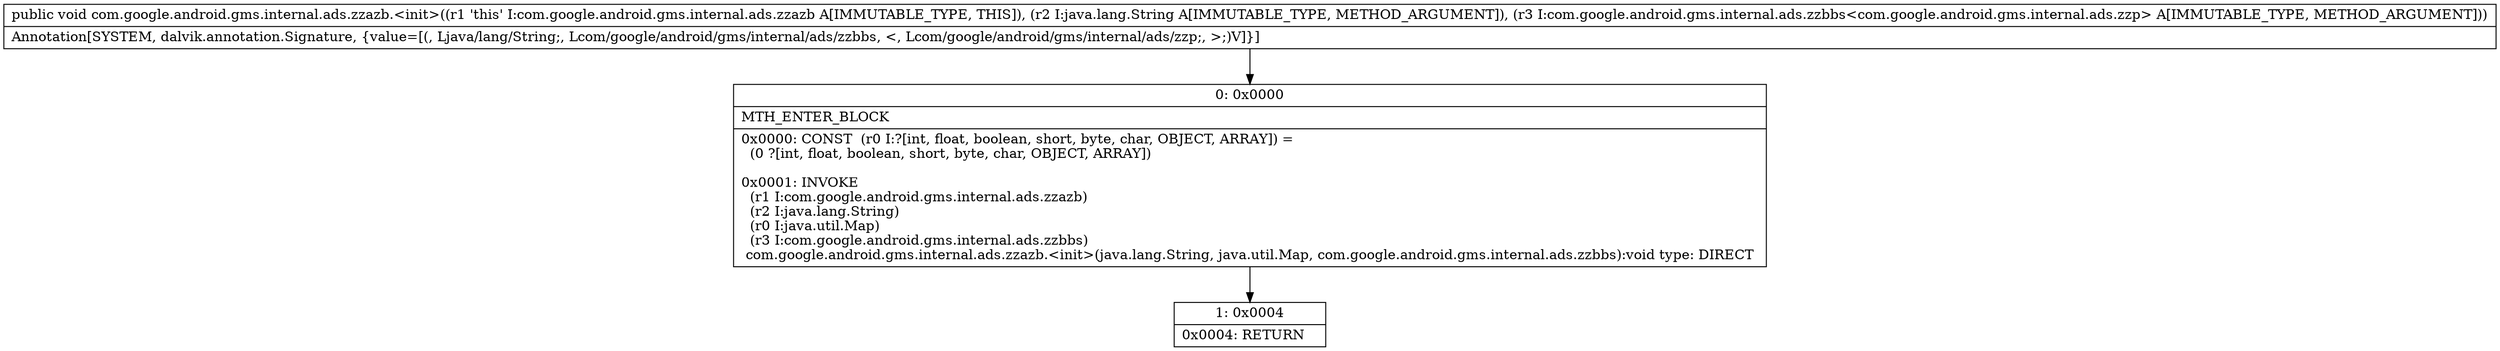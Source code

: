digraph "CFG forcom.google.android.gms.internal.ads.zzazb.\<init\>(Ljava\/lang\/String;Lcom\/google\/android\/gms\/internal\/ads\/zzbbs;)V" {
Node_0 [shape=record,label="{0\:\ 0x0000|MTH_ENTER_BLOCK\l|0x0000: CONST  (r0 I:?[int, float, boolean, short, byte, char, OBJECT, ARRAY]) = \l  (0 ?[int, float, boolean, short, byte, char, OBJECT, ARRAY])\l \l0x0001: INVOKE  \l  (r1 I:com.google.android.gms.internal.ads.zzazb)\l  (r2 I:java.lang.String)\l  (r0 I:java.util.Map)\l  (r3 I:com.google.android.gms.internal.ads.zzbbs)\l com.google.android.gms.internal.ads.zzazb.\<init\>(java.lang.String, java.util.Map, com.google.android.gms.internal.ads.zzbbs):void type: DIRECT \l}"];
Node_1 [shape=record,label="{1\:\ 0x0004|0x0004: RETURN   \l}"];
MethodNode[shape=record,label="{public void com.google.android.gms.internal.ads.zzazb.\<init\>((r1 'this' I:com.google.android.gms.internal.ads.zzazb A[IMMUTABLE_TYPE, THIS]), (r2 I:java.lang.String A[IMMUTABLE_TYPE, METHOD_ARGUMENT]), (r3 I:com.google.android.gms.internal.ads.zzbbs\<com.google.android.gms.internal.ads.zzp\> A[IMMUTABLE_TYPE, METHOD_ARGUMENT]))  | Annotation[SYSTEM, dalvik.annotation.Signature, \{value=[(, Ljava\/lang\/String;, Lcom\/google\/android\/gms\/internal\/ads\/zzbbs, \<, Lcom\/google\/android\/gms\/internal\/ads\/zzp;, \>;)V]\}]\l}"];
MethodNode -> Node_0;
Node_0 -> Node_1;
}

